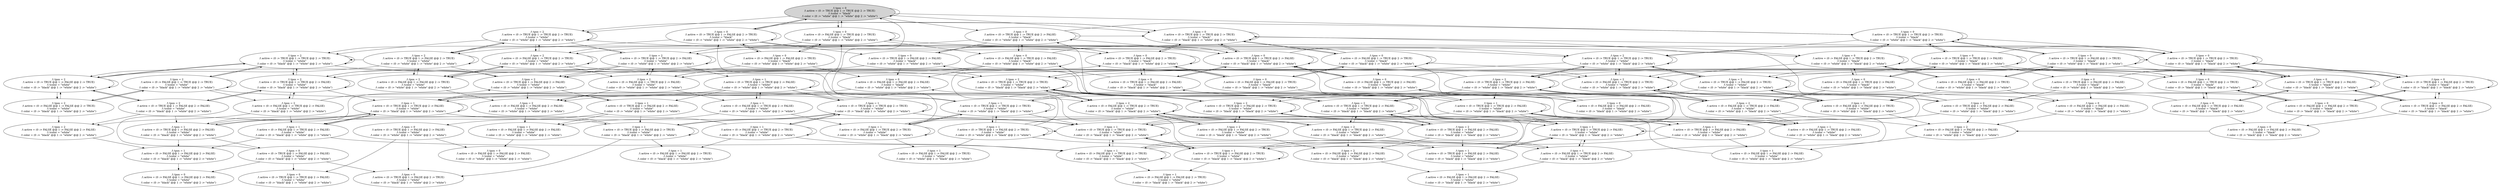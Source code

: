 strict digraph DiskGraph {
nodesep=0.35;
subgraph cluster_graph {
color="white";
2745891751794698945 [label="/\\ tpos = 0\n/\\ active = (0 :> TRUE @@ 1 :> TRUE @@ 2 :> TRUE)\n/\\ tcolor = \"black\"\n/\\ color = (0 :> \"white\" @@ 1 :> \"white\" @@ 2 :> \"white\")",style = filled]
2745891751794698945 -> -6063295342933161355 [label="",color="black",fontcolor="black"];
-6063295342933161355 [label="/\\ tpos = 2\n/\\ active = (0 :> TRUE @@ 1 :> TRUE @@ 2 :> TRUE)\n/\\ tcolor = \"white\"\n/\\ color = (0 :> \"white\" @@ 1 :> \"white\" @@ 2 :> \"white\")"];
2745891751794698945 -> 4048594984601858577 [label="",color="black",fontcolor="black"];
4048594984601858577 [label="/\\ tpos = 0\n/\\ active = (0 :> TRUE @@ 1 :> TRUE @@ 2 :> TRUE)\n/\\ tcolor = \"black\"\n/\\ color = (0 :> \"black\" @@ 1 :> \"white\" @@ 2 :> \"white\")"];
2745891751794698945 -> 4048594984601858577 [label="",color="black",fontcolor="black"];
2745891751794698945 -> 203773916662662527 [label="",color="black",fontcolor="black"];
203773916662662527 [label="/\\ tpos = 0\n/\\ active = (0 :> FALSE @@ 1 :> TRUE @@ 2 :> TRUE)\n/\\ tcolor = \"black\"\n/\\ color = (0 :> \"white\" @@ 1 :> \"white\" @@ 2 :> \"white\")"];
2745891751794698945 -> 2745891751794698945 [label="",color="black",fontcolor="black"];
2745891751794698945 -> 152930480641299001 [label="",color="black",fontcolor="black"];
152930480641299001 [label="/\\ tpos = 0\n/\\ active = (0 :> TRUE @@ 1 :> TRUE @@ 2 :> TRUE)\n/\\ tcolor = \"black\"\n/\\ color = (0 :> \"white\" @@ 1 :> \"black\" @@ 2 :> \"white\")"];
2745891751794698945 -> -8155130613641594966 [label="",color="black",fontcolor="black"];
-8155130613641594966 [label="/\\ tpos = 0\n/\\ active = (0 :> TRUE @@ 1 :> FALSE @@ 2 :> TRUE)\n/\\ tcolor = \"black\"\n/\\ color = (0 :> \"white\" @@ 1 :> \"white\" @@ 2 :> \"white\")"];
2745891751794698945 -> 2745891751794698945 [label="",color="black",fontcolor="black"];
2745891751794698945 -> 2745891751794698945 [label="",color="black",fontcolor="black"];
2745891751794698945 -> 1527351964715361364 [label="",color="black",fontcolor="black"];
1527351964715361364 [label="/\\ tpos = 0\n/\\ active = (0 :> TRUE @@ 1 :> TRUE @@ 2 :> FALSE)\n/\\ tcolor = \"black\"\n/\\ color = (0 :> \"white\" @@ 1 :> \"white\" @@ 2 :> \"white\")"];
-6063295342933161355 -> -5337052198280195419 [label="",color="black",fontcolor="black"];
-5337052198280195419 [label="/\\ tpos = 2\n/\\ active = (0 :> TRUE @@ 1 :> TRUE @@ 2 :> TRUE)\n/\\ tcolor = \"white\"\n/\\ color = (0 :> \"black\" @@ 1 :> \"white\" @@ 2 :> \"white\")"];
-6063295342933161355 -> -5337052198280195419 [label="",color="black",fontcolor="black"];
-6063295342933161355 -> -8137309972724800053 [label="",color="black",fontcolor="black"];
-8137309972724800053 [label="/\\ tpos = 2\n/\\ active = (0 :> FALSE @@ 1 :> TRUE @@ 2 :> TRUE)\n/\\ tcolor = \"white\"\n/\\ color = (0 :> \"white\" @@ 1 :> \"white\" @@ 2 :> \"white\")"];
-6063295342933161355 -> -6063295342933161355 [label="",color="black",fontcolor="black"];
-6063295342933161355 -> -8079785886857694579 [label="",color="black",fontcolor="black"];
-8079785886857694579 [label="/\\ tpos = 2\n/\\ active = (0 :> TRUE @@ 1 :> TRUE @@ 2 :> TRUE)\n/\\ tcolor = \"white\"\n/\\ color = (0 :> \"white\" @@ 1 :> \"black\" @@ 2 :> \"white\")"];
-6063295342933161355 -> 221418652915668766 [label="",color="black",fontcolor="black"];
221418652915668766 [label="/\\ tpos = 2\n/\\ active = (0 :> TRUE @@ 1 :> FALSE @@ 2 :> TRUE)\n/\\ tcolor = \"white\"\n/\\ color = (0 :> \"white\" @@ 1 :> \"white\" @@ 2 :> \"white\")"];
-6063295342933161355 -> -6063295342933161355 [label="",color="black",fontcolor="black"];
-6063295342933161355 -> -6063295342933161355 [label="",color="black",fontcolor="black"];
-6063295342933161355 -> -7425386334525651744 [label="",color="black",fontcolor="black"];
-7425386334525651744 [label="/\\ tpos = 2\n/\\ active = (0 :> TRUE @@ 1 :> TRUE @@ 2 :> FALSE)\n/\\ tcolor = \"white\"\n/\\ color = (0 :> \"white\" @@ 1 :> \"white\" @@ 2 :> \"white\")"];
4048594984601858577 -> -6063295342933161355 [label="",color="black",fontcolor="black"];
4048594984601858577 -> -6063295342933161355 [label="",color="black",fontcolor="black"];
4048594984601858577 -> 4048594984601858577 [label="",color="black",fontcolor="black"];
4048594984601858577 -> 4048594984601858577 [label="",color="black",fontcolor="black"];
4048594984601858577 -> 2082863167738863023 [label="",color="black",fontcolor="black"];
2082863167738863023 [label="/\\ tpos = 0\n/\\ active = (0 :> FALSE @@ 1 :> TRUE @@ 2 :> TRUE)\n/\\ tcolor = \"black\"\n/\\ color = (0 :> \"black\" @@ 1 :> \"white\" @@ 2 :> \"white\")"];
4048594984601858577 -> 4048594984601858577 [label="",color="black",fontcolor="black"];
4048594984601858577 -> 2029842749671246569 [label="",color="black",fontcolor="black"];
2029842749671246569 [label="/\\ tpos = 0\n/\\ active = (0 :> TRUE @@ 1 :> TRUE @@ 2 :> TRUE)\n/\\ tcolor = \"black\"\n/\\ color = (0 :> \"black\" @@ 1 :> \"black\" @@ 2 :> \"white\")"];
4048594984601858577 -> -8005423602289578118 [label="",color="black",fontcolor="black"];
-8005423602289578118 [label="/\\ tpos = 0\n/\\ active = (0 :> TRUE @@ 1 :> FALSE @@ 2 :> TRUE)\n/\\ tcolor = \"black\"\n/\\ color = (0 :> \"black\" @@ 1 :> \"white\" @@ 2 :> \"white\")"];
4048594984601858577 -> 4048594984601858577 [label="",color="black",fontcolor="black"];
4048594984601858577 -> 4048594984601858577 [label="",color="black",fontcolor="black"];
4048594984601858577 -> 794354041778896004 [label="",color="black",fontcolor="black"];
794354041778896004 [label="/\\ tpos = 0\n/\\ active = (0 :> TRUE @@ 1 :> TRUE @@ 2 :> FALSE)\n/\\ tcolor = \"black\"\n/\\ color = (0 :> \"black\" @@ 1 :> \"white\" @@ 2 :> \"white\")"];
203773916662662527 -> -8137309972724800053 [label="",color="black",fontcolor="black"];
203773916662662527 -> 2745891751794698945 [label="",color="black",fontcolor="black"];
203773916662662527 -> 2798986918929022343 [label="",color="black",fontcolor="black"];
2798986918929022343 [label="/\\ tpos = 0\n/\\ active = (0 :> FALSE @@ 1 :> TRUE @@ 2 :> TRUE)\n/\\ tcolor = \"black\"\n/\\ color = (0 :> \"white\" @@ 1 :> \"black\" @@ 2 :> \"white\")"];
203773916662662527 -> -6189202243507169260 [label="",color="black",fontcolor="black"];
-6189202243507169260 [label="/\\ tpos = 0\n/\\ active = (0 :> FALSE @@ 1 :> FALSE @@ 2 :> TRUE)\n/\\ tcolor = \"black\"\n/\\ color = (0 :> \"white\" @@ 1 :> \"white\" @@ 2 :> \"white\")"];
203773916662662527 -> 2745891751794698945 [label="",color="black",fontcolor="black"];
203773916662662527 -> 203773916662662527 [label="",color="black",fontcolor="black"];
203773916662662527 -> 3601349417188477930 [label="",color="black",fontcolor="black"];
3601349417188477930 [label="/\\ tpos = 0\n/\\ active = (0 :> FALSE @@ 1 :> TRUE @@ 2 :> FALSE)\n/\\ tcolor = \"black\"\n/\\ color = (0 :> \"white\" @@ 1 :> \"white\" @@ 2 :> \"white\")"];
152930480641299001 -> -8079785886857694579 [label="",color="black",fontcolor="black"];
152930480641299001 -> 2029842749671246569 [label="",color="black",fontcolor="black"];
152930480641299001 -> 2029842749671246569 [label="",color="black",fontcolor="black"];
152930480641299001 -> 2798986918929022343 [label="",color="black",fontcolor="black"];
152930480641299001 -> 152930480641299001 [label="",color="black",fontcolor="black"];
152930480641299001 -> 152930480641299001 [label="",color="black",fontcolor="black"];
152930480641299001 -> -6136388259302142126 [label="",color="black",fontcolor="black"];
-6136388259302142126 [label="/\\ tpos = 0\n/\\ active = (0 :> TRUE @@ 1 :> FALSE @@ 2 :> TRUE)\n/\\ tcolor = \"black\"\n/\\ color = (0 :> \"white\" @@ 1 :> \"black\" @@ 2 :> \"white\")"];
152930480641299001 -> 152930480641299001 [label="",color="black",fontcolor="black"];
152930480641299001 -> 152930480641299001 [label="",color="black",fontcolor="black"];
152930480641299001 -> 3546076786998320300 [label="",color="black",fontcolor="black"];
3546076786998320300 [label="/\\ tpos = 0\n/\\ active = (0 :> TRUE @@ 1 :> TRUE @@ 2 :> FALSE)\n/\\ tcolor = \"black\"\n/\\ color = (0 :> \"white\" @@ 1 :> \"black\" @@ 2 :> \"white\")"];
-8155130613641594966 -> 221418652915668766 [label="",color="black",fontcolor="black"];
-8155130613641594966 -> 4048594984601858577 [label="",color="black",fontcolor="black"];
-8155130613641594966 -> -8005423602289578118 [label="",color="black",fontcolor="black"];
-8155130613641594966 -> -6189202243507169260 [label="",color="black",fontcolor="black"];
-8155130613641594966 -> -8155130613641594966 [label="",color="black",fontcolor="black"];
-8155130613641594966 -> 2745891751794698945 [label="",color="black",fontcolor="black"];
-8155130613641594966 -> -4757414667435509441 [label="",color="black",fontcolor="black"];
-4757414667435509441 [label="/\\ tpos = 0\n/\\ active = (0 :> TRUE @@ 1 :> FALSE @@ 2 :> FALSE)\n/\\ tcolor = \"black\"\n/\\ color = (0 :> \"white\" @@ 1 :> \"white\" @@ 2 :> \"white\")"];
1527351964715361364 -> -7425386334525651744 [label="",color="black",fontcolor="black"];
1527351964715361364 -> 794354041778896004 [label="",color="black",fontcolor="black"];
1527351964715361364 -> 4048594984601858577 [label="",color="black",fontcolor="black"];
1527351964715361364 -> 3601349417188477930 [label="",color="black",fontcolor="black"];
1527351964715361364 -> 1527351964715361364 [label="",color="black",fontcolor="black"];
1527351964715361364 -> 152930480641299001 [label="",color="black",fontcolor="black"];
1527351964715361364 -> -4757414667435509441 [label="",color="black",fontcolor="black"];
-5337052198280195419 -> -5337052198280195419 [label="",color="black",fontcolor="black"];
-5337052198280195419 -> -5337052198280195419 [label="",color="black",fontcolor="black"];
-5337052198280195419 -> -7987602336975127269 [label="",color="black",fontcolor="black"];
-7987602336975127269 [label="/\\ tpos = 2\n/\\ active = (0 :> FALSE @@ 1 :> TRUE @@ 2 :> TRUE)\n/\\ tcolor = \"white\"\n/\\ color = (0 :> \"black\" @@ 1 :> \"white\" @@ 2 :> \"white\")"];
-5337052198280195419 -> -5337052198280195419 [label="",color="black",fontcolor="black"];
-5337052198280195419 -> -7932255369498514851 [label="",color="black",fontcolor="black"];
-7932255369498514851 [label="/\\ tpos = 2\n/\\ active = (0 :> TRUE @@ 1 :> TRUE @@ 2 :> TRUE)\n/\\ tcolor = \"white\"\n/\\ color = (0 :> \"black\" @@ 1 :> \"black\" @@ 2 :> \"white\")"];
-5337052198280195419 -> 2100508493996216270 [label="",color="black",fontcolor="black"];
2100508493996216270 [label="/\\ tpos = 2\n/\\ active = (0 :> TRUE @@ 1 :> FALSE @@ 2 :> TRUE)\n/\\ tcolor = \"white\"\n/\\ color = (0 :> \"black\" @@ 1 :> \"white\" @@ 2 :> \"white\")"];
-5337052198280195419 -> -5337052198280195419 [label="",color="black",fontcolor="black"];
-5337052198280195419 -> -5337052198280195419 [label="",color="black",fontcolor="black"];
-5337052198280195419 -> -8734845587931407312 [label="",color="black",fontcolor="black"];
-8734845587931407312 [label="/\\ tpos = 2\n/\\ active = (0 :> TRUE @@ 1 :> TRUE @@ 2 :> FALSE)\n/\\ tcolor = \"white\"\n/\\ color = (0 :> \"black\" @@ 1 :> \"white\" @@ 2 :> \"white\")"];
-8137309972724800053 -> -6063295342933161355 [label="",color="black",fontcolor="black"];
-8137309972724800053 -> -6118567560252285645 [label="",color="black",fontcolor="black"];
-6118567560252285645 [label="/\\ tpos = 2\n/\\ active = (0 :> FALSE @@ 1 :> TRUE @@ 2 :> TRUE)\n/\\ tcolor = \"white\"\n/\\ color = (0 :> \"white\" @@ 1 :> \"black\" @@ 2 :> \"white\")"];
-8137309972724800053 -> 2871622713345177760 [label="",color="black",fontcolor="black"];
2871622713345177760 [label="/\\ tpos = 2\n/\\ active = (0 :> FALSE @@ 1 :> FALSE @@ 2 :> TRUE)\n/\\ tcolor = \"white\"\n/\\ color = (0 :> \"white\" @@ 1 :> \"white\" @@ 2 :> \"white\")"];
-8137309972724800053 -> -6063295342933161355 [label="",color="black",fontcolor="black"];
-8137309972724800053 -> -8137309972724800053 [label="",color="black",fontcolor="black"];
-8137309972724800053 -> -4883286506447180962 [label="",color="black",fontcolor="black"];
-4883286506447180962 [label="/\\ tpos = 2\n/\\ active = (0 :> FALSE @@ 1 :> TRUE @@ 2 :> FALSE)\n/\\ tcolor = \"white\"\n/\\ color = (0 :> \"white\" @@ 1 :> \"white\" @@ 2 :> \"white\")"];
-8079785886857694579 -> -7932255369498514851 [label="",color="black",fontcolor="black"];
-8079785886857694579 -> -7932255369498514851 [label="",color="black",fontcolor="black"];
-8079785886857694579 -> -6118567560252285645 [label="",color="black",fontcolor="black"];
-8079785886857694579 -> -8079785886857694579 [label="",color="black",fontcolor="black"];
-8079785886857694579 -> -8079785886857694579 [label="",color="black",fontcolor="black"];
-8079785886857694579 -> 2816631713281519590 [label="",color="black",fontcolor="black"];
2816631713281519590 [label="/\\ tpos = 2\n/\\ active = (0 :> TRUE @@ 1 :> FALSE @@ 2 :> TRUE)\n/\\ tcolor = \"white\"\n/\\ color = (0 :> \"white\" @@ 1 :> \"black\" @@ 2 :> \"white\")"];
-8079785886857694579 -> -8079785886857694579 [label="",color="black",fontcolor="black"];
-8079785886857694579 -> -8079785886857694579 [label="",color="black",fontcolor="black"];
-8079785886857694579 -> -4830190926475379688 [label="",color="black",fontcolor="black"];
-4830190926475379688 [label="/\\ tpos = 2\n/\\ active = (0 :> TRUE @@ 1 :> TRUE @@ 2 :> FALSE)\n/\\ tcolor = \"white\"\n/\\ color = (0 :> \"white\" @@ 1 :> \"black\" @@ 2 :> \"white\")"];
221418652915668766 -> -5337052198280195419 [label="",color="black",fontcolor="black"];
221418652915668766 -> 2100508493996216270 [label="",color="black",fontcolor="black"];
221418652915668766 -> 2871622713345177760 [label="",color="black",fontcolor="black"];
221418652915668766 -> 221418652915668766 [label="",color="black",fontcolor="black"];
221418652915668766 -> -6063295342933161355 [label="",color="black",fontcolor="black"];
221418652915668766 -> 3475583114096433547 [label="",color="black",fontcolor="black"];
3475583114096433547 [label="/\\ tpos = 2\n/\\ active = (0 :> TRUE @@ 1 :> FALSE @@ 2 :> FALSE)\n/\\ tcolor = \"white\"\n/\\ color = (0 :> \"white\" @@ 1 :> \"white\" @@ 2 :> \"white\")"];
-7425386334525651744 -> -7064014065348221200 [label="",color="black",fontcolor="black"];
-7064014065348221200 [label="/\\ tpos = 1\n/\\ active = (0 :> TRUE @@ 1 :> TRUE @@ 2 :> FALSE)\n/\\ tcolor = \"white\"\n/\\ color = (0 :> \"white\" @@ 1 :> \"white\" @@ 2 :> \"white\")"];
-7425386334525651744 -> -8734845587931407312 [label="",color="black",fontcolor="black"];
-7425386334525651744 -> -5337052198280195419 [label="",color="black",fontcolor="black"];
-7425386334525651744 -> -4883286506447180962 [label="",color="black",fontcolor="black"];
-7425386334525651744 -> -7425386334525651744 [label="",color="black",fontcolor="black"];
-7425386334525651744 -> -8079785886857694579 [label="",color="black",fontcolor="black"];
-7425386334525651744 -> 3475583114096433547 [label="",color="black",fontcolor="black"];
2082863167738863023 -> -8137309972724800053 [label="",color="black",fontcolor="black"];
2082863167738863023 -> -8137309972724800053 [label="",color="black",fontcolor="black"];
2082863167738863023 -> 4048594984601858577 [label="",color="black",fontcolor="black"];
2082863167738863023 -> 4099363671556253015 [label="",color="black",fontcolor="black"];
4099363671556253015 [label="/\\ tpos = 0\n/\\ active = (0 :> FALSE @@ 1 :> TRUE @@ 2 :> TRUE)\n/\\ tcolor = \"black\"\n/\\ color = (0 :> \"black\" @@ 1 :> \"black\" @@ 2 :> \"white\")"];
2082863167738863023 -> -5462959711440699196 [label="",color="black",fontcolor="black"];
-5462959711440699196 [label="/\\ tpos = 0\n/\\ active = (0 :> FALSE @@ 1 :> FALSE @@ 2 :> TRUE)\n/\\ tcolor = \"black\"\n/\\ color = (0 :> \"black\" @@ 1 :> \"white\" @@ 2 :> \"white\")"];
2082863167738863023 -> 4048594984601858577 [label="",color="black",fontcolor="black"];
2082863167738863023 -> 2082863167738863023 [label="",color="black",fontcolor="black"];
2082863167738863023 -> 3444886997786596154 [label="",color="black",fontcolor="black"];
3444886997786596154 [label="/\\ tpos = 0\n/\\ active = (0 :> FALSE @@ 1 :> TRUE @@ 2 :> FALSE)\n/\\ tcolor = \"black\"\n/\\ color = (0 :> \"black\" @@ 1 :> \"white\" @@ 2 :> \"white\")"];
2029842749671246569 -> -8079785886857694579 [label="",color="black",fontcolor="black"];
2029842749671246569 -> -8079785886857694579 [label="",color="black",fontcolor="black"];
2029842749671246569 -> 2029842749671246569 [label="",color="black",fontcolor="black"];
2029842749671246569 -> 2029842749671246569 [label="",color="black",fontcolor="black"];
2029842749671246569 -> 4099363671556253015 [label="",color="black",fontcolor="black"];
2029842749671246569 -> 2029842749671246569 [label="",color="black",fontcolor="black"];
2029842749671246569 -> 2029842749671246569 [label="",color="black",fontcolor="black"];
2029842749671246569 -> -5412472241754351742 [label="",color="black",fontcolor="black"];
-5412472241754351742 [label="/\\ tpos = 0\n/\\ active = (0 :> TRUE @@ 1 :> FALSE @@ 2 :> TRUE)\n/\\ tcolor = \"black\"\n/\\ color = (0 :> \"black\" @@ 1 :> \"black\" @@ 2 :> \"white\")"];
2029842749671246569 -> 2029842749671246569 [label="",color="black",fontcolor="black"];
2029842749671246569 -> 2029842749671246569 [label="",color="black",fontcolor="black"];
2029842749671246569 -> 3387287749998527612 [label="",color="black",fontcolor="black"];
3387287749998527612 [label="/\\ tpos = 0\n/\\ active = (0 :> TRUE @@ 1 :> TRUE @@ 2 :> FALSE)\n/\\ tcolor = \"black\"\n/\\ color = (0 :> \"black\" @@ 1 :> \"black\" @@ 2 :> \"white\")"];
-8005423602289578118 -> 221418652915668766 [label="",color="black",fontcolor="black"];
-8005423602289578118 -> 221418652915668766 [label="",color="black",fontcolor="black"];
-8005423602289578118 -> 4048594984601858577 [label="",color="black",fontcolor="black"];
-8005423602289578118 -> -8005423602289578118 [label="",color="black",fontcolor="black"];
-8005423602289578118 -> -5462959711440699196 [label="",color="black",fontcolor="black"];
-8005423602289578118 -> -8005423602289578118 [label="",color="black",fontcolor="black"];
-8005423602289578118 -> 4048594984601858577 [label="",color="black",fontcolor="black"];
-8005423602289578118 -> -6643259292164087313 [label="",color="black",fontcolor="black"];
-6643259292164087313 [label="/\\ tpos = 0\n/\\ active = (0 :> TRUE @@ 1 :> FALSE @@ 2 :> FALSE)\n/\\ tcolor = \"black\"\n/\\ color = (0 :> \"black\" @@ 1 :> \"white\" @@ 2 :> \"white\")"];
794354041778896004 -> -7425386334525651744 [label="",color="black",fontcolor="black"];
794354041778896004 -> -7425386334525651744 [label="",color="black",fontcolor="black"];
794354041778896004 -> 794354041778896004 [label="",color="black",fontcolor="black"];
794354041778896004 -> 4048594984601858577 [label="",color="black",fontcolor="black"];
794354041778896004 -> 3444886997786596154 [label="",color="black",fontcolor="black"];
794354041778896004 -> 794354041778896004 [label="",color="black",fontcolor="black"];
794354041778896004 -> 2029842749671246569 [label="",color="black",fontcolor="black"];
794354041778896004 -> -6643259292164087313 [label="",color="black",fontcolor="black"];
2798986918929022343 -> -6118567560252285645 [label="",color="black",fontcolor="black"];
2798986918929022343 -> 152930480641299001 [label="",color="black",fontcolor="black"];
2798986918929022343 -> 2798986918929022343 [label="",color="black",fontcolor="black"];
2798986918929022343 -> -8205692866771164948 [label="",color="black",fontcolor="black"];
-8205692866771164948 [label="/\\ tpos = 0\n/\\ active = (0 :> FALSE @@ 1 :> FALSE @@ 2 :> TRUE)\n/\\ tcolor = \"black\"\n/\\ color = (0 :> \"white\" @@ 1 :> \"black\" @@ 2 :> \"white\")"];
2798986918929022343 -> 152930480641299001 [label="",color="black",fontcolor="black"];
2798986918929022343 -> 2798986918929022343 [label="",color="black",fontcolor="black"];
2798986918929022343 -> 1584876463419945746 [label="",color="black",fontcolor="black"];
1584876463419945746 [label="/\\ tpos = 0\n/\\ active = (0 :> FALSE @@ 1 :> TRUE @@ 2 :> FALSE)\n/\\ tcolor = \"black\"\n/\\ color = (0 :> \"white\" @@ 1 :> \"black\" @@ 2 :> \"white\")"];
-6189202243507169260 -> 2871622713345177760 [label="",color="black",fontcolor="black"];
-6189202243507169260 -> -8155130613641594966 [label="",color="black",fontcolor="black"];
-6189202243507169260 -> 203773916662662527 [label="",color="black",fontcolor="black"];
-6189202243507169260 -> -7407601000790681983 [label="",color="black",fontcolor="black"];
-7407601000790681983 [label="/\\ tpos = 0\n/\\ active = (0 :> FALSE @@ 1 :> FALSE @@ 2 :> FALSE)\n/\\ tcolor = \"black\"\n/\\ color = (0 :> \"white\" @@ 1 :> \"white\" @@ 2 :> \"white\")"];
3601349417188477930 -> -4883286506447180962 [label="",color="black",fontcolor="black"];
3601349417188477930 -> 1527351964715361364 [label="",color="black",fontcolor="black"];
3601349417188477930 -> 2798986918929022343 [label="",color="black",fontcolor="black"];
3601349417188477930 -> -7407601000790681983 [label="",color="black",fontcolor="black"];
-6136388259302142126 -> 2816631713281519590 [label="",color="black",fontcolor="black"];
-6136388259302142126 -> 2029842749671246569 [label="",color="black",fontcolor="black"];
-6136388259302142126 -> -5412472241754351742 [label="",color="black",fontcolor="black"];
-6136388259302142126 -> -8205692866771164948 [label="",color="black",fontcolor="black"];
-6136388259302142126 -> -6136388259302142126 [label="",color="black",fontcolor="black"];
-6136388259302142126 -> 152930480641299001 [label="",color="black",fontcolor="black"];
-6136388259302142126 -> -7350358269093461561 [label="",color="black",fontcolor="black"];
-7350358269093461561 [label="/\\ tpos = 0\n/\\ active = (0 :> TRUE @@ 1 :> FALSE @@ 2 :> FALSE)\n/\\ tcolor = \"black\"\n/\\ color = (0 :> \"white\" @@ 1 :> \"black\" @@ 2 :> \"white\")"];
3546076786998320300 -> -4830190926475379688 [label="",color="black",fontcolor="black"];
3546076786998320300 -> 3387287749998527612 [label="",color="black",fontcolor="black"];
3546076786998320300 -> 2029842749671246569 [label="",color="black",fontcolor="black"];
3546076786998320300 -> 1584876463419945746 [label="",color="black",fontcolor="black"];
3546076786998320300 -> 3546076786998320300 [label="",color="black",fontcolor="black"];
3546076786998320300 -> 152930480641299001 [label="",color="black",fontcolor="black"];
3546076786998320300 -> -7350358269093461561 [label="",color="black",fontcolor="black"];
-4757414667435509441 -> 3475583114096433547 [label="",color="black",fontcolor="black"];
-4757414667435509441 -> 794354041778896004 [label="",color="black",fontcolor="black"];
-4757414667435509441 -> -8005423602289578118 [label="",color="black",fontcolor="black"];
-4757414667435509441 -> -7407601000790681983 [label="",color="black",fontcolor="black"];
-7987602336975127269 -> -5337052198280195419 [label="",color="black",fontcolor="black"];
-7987602336975127269 -> -5394651034304526877 [label="",color="black",fontcolor="black"];
-5394651034304526877 [label="/\\ tpos = 2\n/\\ active = (0 :> FALSE @@ 1 :> TRUE @@ 2 :> TRUE)\n/\\ tcolor = \"white\"\n/\\ color = (0 :> \"black\" @@ 1 :> \"black\" @@ 2 :> \"white\")"];
-7987602336975127269 -> 4174326593065001072 [label="",color="black",fontcolor="black"];
4174326593065001072 [label="/\\ tpos = 2\n/\\ active = (0 :> FALSE @@ 1 :> FALSE @@ 2 :> TRUE)\n/\\ tcolor = \"white\"\n/\\ color = (0 :> \"black\" @@ 1 :> \"white\" @@ 2 :> \"white\")"];
-7987602336975127269 -> -5337052198280195419 [label="",color="black",fontcolor="black"];
-7987602336975127269 -> -7987602336975127269 [label="",color="black",fontcolor="black"];
-7987602336975127269 -> -6769131772753267826 [label="",color="black",fontcolor="black"];
-6769131772753267826 [label="/\\ tpos = 2\n/\\ active = (0 :> FALSE @@ 1 :> TRUE @@ 2 :> FALSE)\n/\\ tcolor = \"white\"\n/\\ color = (0 :> \"black\" @@ 1 :> \"white\" @@ 2 :> \"white\")"];
-7932255369498514851 -> -7932255369498514851 [label="",color="black",fontcolor="black"];
-7932255369498514851 -> -7932255369498514851 [label="",color="black",fontcolor="black"];
-7932255369498514851 -> -5394651034304526877 [label="",color="black",fontcolor="black"];
-7932255369498514851 -> -7932255369498514851 [label="",color="black",fontcolor="black"];
-7932255369498514851 -> -7932255369498514851 [label="",color="black",fontcolor="black"];
-7932255369498514851 -> 4117008939982550838 [label="",color="black",fontcolor="black"];
4117008939982550838 [label="/\\ tpos = 2\n/\\ active = (0 :> TRUE @@ 1 :> FALSE @@ 2 :> TRUE)\n/\\ tcolor = \"white\"\n/\\ color = (0 :> \"black\" @@ 1 :> \"black\" @@ 2 :> \"white\")"];
-7932255369498514851 -> -7932255369498514851 [label="",color="black",fontcolor="black"];
-7932255369498514851 -> -7932255369498514851 [label="",color="black",fontcolor="black"];
-7932255369498514851 -> -6718362674001582904 [label="",color="black",fontcolor="black"];
-6718362674001582904 [label="/\\ tpos = 2\n/\\ active = (0 :> TRUE @@ 1 :> TRUE @@ 2 :> FALSE)\n/\\ tcolor = \"white\"\n/\\ color = (0 :> \"black\" @@ 1 :> \"black\" @@ 2 :> \"white\")"];
2100508493996216270 -> -5337052198280195419 [label="",color="black",fontcolor="black"];
2100508493996216270 -> 2100508493996216270 [label="",color="black",fontcolor="black"];
2100508493996216270 -> 4174326593065001072 [label="",color="black",fontcolor="black"];
2100508493996216270 -> 2100508493996216270 [label="",color="black",fontcolor="black"];
2100508493996216270 -> -5337052198280195419 [label="",color="black",fontcolor="black"];
2100508493996216270 -> 3319120087510319451 [label="",color="black",fontcolor="black"];
3319120087510319451 [label="/\\ tpos = 2\n/\\ active = (0 :> TRUE @@ 1 :> FALSE @@ 2 :> FALSE)\n/\\ tcolor = \"white\"\n/\\ color = (0 :> \"black\" @@ 1 :> \"white\" @@ 2 :> \"white\")"];
-8734845587931407312 -> -8952110502248137184 [label="",color="black",fontcolor="black"];
-8952110502248137184 [label="/\\ tpos = 1\n/\\ active = (0 :> TRUE @@ 1 :> TRUE @@ 2 :> FALSE)\n/\\ tcolor = \"white\"\n/\\ color = (0 :> \"black\" @@ 1 :> \"white\" @@ 2 :> \"white\")"];
-8734845587931407312 -> -8734845587931407312 [label="",color="black",fontcolor="black"];
-8734845587931407312 -> -5337052198280195419 [label="",color="black",fontcolor="black"];
-8734845587931407312 -> -6769131772753267826 [label="",color="black",fontcolor="black"];
-8734845587931407312 -> -8734845587931407312 [label="",color="black",fontcolor="black"];
-8734845587931407312 -> -7932255369498514851 [label="",color="black",fontcolor="black"];
-8734845587931407312 -> 3319120087510319451 [label="",color="black",fontcolor="black"];
-6118567560252285645 -> -8079785886857694579 [label="",color="black",fontcolor="black"];
-6118567560252285645 -> -6118567560252285645 [label="",color="black",fontcolor="black"];
-6118567560252285645 -> 278661521497669720 [label="",color="black",fontcolor="black"];
278661521497669720 [label="/\\ tpos = 2\n/\\ active = (0 :> FALSE @@ 1 :> FALSE @@ 2 :> TRUE)\n/\\ tcolor = \"white\"\n/\\ color = (0 :> \"white\" @@ 1 :> \"black\" @@ 2 :> \"white\")"];
-6118567560252285645 -> -8079785886857694579 [label="",color="black",fontcolor="black"];
-6118567560252285645 -> -6118567560252285645 [label="",color="black",fontcolor="black"];
-6118567560252285645 -> -7476230183418047578 [label="",color="black",fontcolor="black"];
-7476230183418047578 [label="/\\ tpos = 2\n/\\ active = (0 :> FALSE @@ 1 :> TRUE @@ 2 :> FALSE)\n/\\ tcolor = \"white\"\n/\\ color = (0 :> \"white\" @@ 1 :> \"black\" @@ 2 :> \"white\")"];
2871622713345177760 -> 221418652915668766 [label="",color="black",fontcolor="black"];
2871622713345177760 -> -8137309972724800053 [label="",color="black",fontcolor="black"];
2871622713345177760 -> 1509672201259759157 [label="",color="black",fontcolor="black"];
1509672201259759157 [label="/\\ tpos = 2\n/\\ active = (0 :> FALSE @@ 1 :> FALSE @@ 2 :> FALSE)\n/\\ tcolor = \"white\"\n/\\ color = (0 :> \"white\" @@ 1 :> \"white\" @@ 2 :> \"white\")"];
-4883286506447180962 -> -5098292405405185714 [label="",color="black",fontcolor="black"];
-5098292405405185714 [label="/\\ tpos = 1\n/\\ active = (0 :> FALSE @@ 1 :> TRUE @@ 2 :> FALSE)\n/\\ tcolor = \"white\"\n/\\ color = (0 :> \"white\" @@ 1 :> \"white\" @@ 2 :> \"white\")"];
-4883286506447180962 -> -7425386334525651744 [label="",color="black",fontcolor="black"];
-4883286506447180962 -> -6118567560252285645 [label="",color="black",fontcolor="black"];
-4883286506447180962 -> 1509672201259759157 [label="",color="black",fontcolor="black"];
2816631713281519590 -> -7932255369498514851 [label="",color="black",fontcolor="black"];
2816631713281519590 -> 4117008939982550838 [label="",color="black",fontcolor="black"];
2816631713281519590 -> 278661521497669720 [label="",color="black",fontcolor="black"];
2816631713281519590 -> 2816631713281519590 [label="",color="black",fontcolor="black"];
2816631713281519590 -> -8079785886857694579 [label="",color="black",fontcolor="black"];
2816631713281519590 -> 1459110085048525171 [label="",color="black",fontcolor="black"];
1459110085048525171 [label="/\\ tpos = 2\n/\\ active = (0 :> TRUE @@ 1 :> FALSE @@ 2 :> FALSE)\n/\\ tcolor = \"white\"\n/\\ color = (0 :> \"white\" @@ 1 :> \"black\" @@ 2 :> \"white\")"];
-4830190926475379688 -> -5047523444114072056 [label="",color="black",fontcolor="black"];
-5047523444114072056 [label="/\\ tpos = 1\n/\\ active = (0 :> TRUE @@ 1 :> TRUE @@ 2 :> FALSE)\n/\\ tcolor = \"white\"\n/\\ color = (0 :> \"white\" @@ 1 :> \"black\" @@ 2 :> \"white\")"];
-4830190926475379688 -> -6718362674001582904 [label="",color="black",fontcolor="black"];
-4830190926475379688 -> -7932255369498514851 [label="",color="black",fontcolor="black"];
-4830190926475379688 -> -7476230183418047578 [label="",color="black",fontcolor="black"];
-4830190926475379688 -> -4830190926475379688 [label="",color="black",fontcolor="black"];
-4830190926475379688 -> -8079785886857694579 [label="",color="black",fontcolor="black"];
-4830190926475379688 -> 1459110085048525171 [label="",color="black",fontcolor="black"];
3475583114096433547 -> 3837047880494955419 [label="",color="black",fontcolor="black"];
3837047880494955419 [label="/\\ tpos = 1\n/\\ active = (0 :> TRUE @@ 1 :> FALSE @@ 2 :> FALSE)\n/\\ tcolor = \"white\"\n/\\ color = (0 :> \"white\" @@ 1 :> \"white\" @@ 2 :> \"white\")"];
3475583114096433547 -> -8734845587931407312 [label="",color="black",fontcolor="black"];
3475583114096433547 -> 2100508493996216270 [label="",color="black",fontcolor="black"];
3475583114096433547 -> 1509672201259759157 [label="",color="black",fontcolor="black"];
-7064014065348221200 -> -8952110502248137184 [label="",color="black",fontcolor="black"];
-7064014065348221200 -> -5698507532661952331 [label="",color="black",fontcolor="black"];
-5698507532661952331 [label="/\\ tpos = 1\n/\\ active = (0 :> TRUE @@ 1 :> TRUE @@ 2 :> TRUE)\n/\\ tcolor = \"white\"\n/\\ color = (0 :> \"black\" @@ 1 :> \"white\" @@ 2 :> \"white\")"];
-7064014065348221200 -> -5098292405405185714 [label="",color="black",fontcolor="black"];
-7064014065348221200 -> -7064014065348221200 [label="",color="black",fontcolor="black"];
-7064014065348221200 -> -8441158224754732899 [label="",color="black",fontcolor="black"];
-8441158224754732899 [label="/\\ tpos = 1\n/\\ active = (0 :> TRUE @@ 1 :> TRUE @@ 2 :> TRUE)\n/\\ tcolor = \"white\"\n/\\ color = (0 :> \"white\" @@ 1 :> \"black\" @@ 2 :> \"white\")"];
-7064014065348221200 -> 3837047880494955419 [label="",color="black",fontcolor="black"];
4099363671556253015 -> -6118567560252285645 [label="",color="black",fontcolor="black"];
4099363671556253015 -> -6118567560252285645 [label="",color="black",fontcolor="black"];
4099363671556253015 -> 2029842749671246569 [label="",color="black",fontcolor="black"];
4099363671556253015 -> 4099363671556253015 [label="",color="black",fontcolor="black"];
4099363671556253015 -> -8058162803051120580 [label="",color="black",fontcolor="black"];
-8058162803051120580 [label="/\\ tpos = 0\n/\\ active = (0 :> FALSE @@ 1 :> FALSE @@ 2 :> TRUE)\n/\\ tcolor = \"black\"\n/\\ color = (0 :> \"black\" @@ 1 :> \"black\" @@ 2 :> \"white\")"];
4099363671556253015 -> 2029842749671246569 [label="",color="black",fontcolor="black"];
4099363671556253015 -> 4099363671556253015 [label="",color="black",fontcolor="black"];
4099363671556253015 -> 849701421052799938 [label="",color="black",fontcolor="black"];
849701421052799938 [label="/\\ tpos = 0\n/\\ active = (0 :> FALSE @@ 1 :> TRUE @@ 2 :> FALSE)\n/\\ tcolor = \"black\"\n/\\ color = (0 :> \"black\" @@ 1 :> \"black\" @@ 2 :> \"white\")"];
-5462959711440699196 -> 2871622713345177760 [label="",color="black",fontcolor="black"];
-5462959711440699196 -> 2871622713345177760 [label="",color="black",fontcolor="black"];
-5462959711440699196 -> -8005423602289578118 [label="",color="black",fontcolor="black"];
-5462959711440699196 -> 2082863167738863023 [label="",color="black",fontcolor="black"];
-5462959711440699196 -> -8717059658789826991 [label="",color="black",fontcolor="black"];
-8717059658789826991 [label="/\\ tpos = 0\n/\\ active = (0 :> FALSE @@ 1 :> FALSE @@ 2 :> FALSE)\n/\\ tcolor = \"black\"\n/\\ color = (0 :> \"black\" @@ 1 :> \"white\" @@ 2 :> \"white\")"];
3444886997786596154 -> -4883286506447180962 [label="",color="black",fontcolor="black"];
3444886997786596154 -> -4883286506447180962 [label="",color="black",fontcolor="black"];
3444886997786596154 -> 794354041778896004 [label="",color="black",fontcolor="black"];
3444886997786596154 -> 4099363671556253015 [label="",color="black",fontcolor="black"];
3444886997786596154 -> -8717059658789826991 [label="",color="black",fontcolor="black"];
-5412472241754351742 -> 2816631713281519590 [label="",color="black",fontcolor="black"];
-5412472241754351742 -> 2816631713281519590 [label="",color="black",fontcolor="black"];
-5412472241754351742 -> 2029842749671246569 [label="",color="black",fontcolor="black"];
-5412472241754351742 -> -5412472241754351742 [label="",color="black",fontcolor="black"];
-5412472241754351742 -> -8058162803051120580 [label="",color="black",fontcolor="black"];
-5412472241754351742 -> -5412472241754351742 [label="",color="black",fontcolor="black"];
-5412472241754351742 -> 2029842749671246569 [label="",color="black",fontcolor="black"];
-5412472241754351742 -> -8661994012218058473 [label="",color="black",fontcolor="black"];
-8661994012218058473 [label="/\\ tpos = 0\n/\\ active = (0 :> TRUE @@ 1 :> FALSE @@ 2 :> FALSE)\n/\\ tcolor = \"black\"\n/\\ color = (0 :> \"black\" @@ 1 :> \"black\" @@ 2 :> \"white\")"];
3387287749998527612 -> -4830190926475379688 [label="",color="black",fontcolor="black"];
3387287749998527612 -> -4830190926475379688 [label="",color="black",fontcolor="black"];
3387287749998527612 -> 3387287749998527612 [label="",color="black",fontcolor="black"];
3387287749998527612 -> 2029842749671246569 [label="",color="black",fontcolor="black"];
3387287749998527612 -> 849701421052799938 [label="",color="black",fontcolor="black"];
3387287749998527612 -> 3387287749998527612 [label="",color="black",fontcolor="black"];
3387287749998527612 -> 2029842749671246569 [label="",color="black",fontcolor="black"];
3387287749998527612 -> -8661994012218058473 [label="",color="black",fontcolor="black"];
-6643259292164087313 -> 3475583114096433547 [label="",color="black",fontcolor="black"];
-6643259292164087313 -> 3475583114096433547 [label="",color="black",fontcolor="black"];
-6643259292164087313 -> 794354041778896004 [label="",color="black",fontcolor="black"];
-6643259292164087313 -> -8005423602289578118 [label="",color="black",fontcolor="black"];
-6643259292164087313 -> -8717059658789826991 [label="",color="black",fontcolor="black"];
-8205692866771164948 -> 278661521497669720 [label="",color="black",fontcolor="black"];
-8205692866771164948 -> -6136388259302142126 [label="",color="black",fontcolor="black"];
-8205692866771164948 -> 2798986918929022343 [label="",color="black",fontcolor="black"];
-8205692866771164948 -> -4812405530580832647 [label="",color="black",fontcolor="black"];
-4812405530580832647 [label="/\\ tpos = 0\n/\\ active = (0 :> FALSE @@ 1 :> FALSE @@ 2 :> FALSE)\n/\\ tcolor = \"black\"\n/\\ color = (0 :> \"white\" @@ 1 :> \"black\" @@ 2 :> \"white\")"];
1584876463419945746 -> -7476230183418047578 [label="",color="black",fontcolor="black"];
1584876463419945746 -> 3546076786998320300 [label="",color="black",fontcolor="black"];
1584876463419945746 -> 2798986918929022343 [label="",color="black",fontcolor="black"];
1584876463419945746 -> -4812405530580832647 [label="",color="black",fontcolor="black"];
-7407601000790681983 -> 1509672201259759157 [label="",color="black",fontcolor="black"];
-7350358269093461561 -> 1459110085048525171 [label="",color="black",fontcolor="black"];
-7350358269093461561 -> 3387287749998527612 [label="",color="black",fontcolor="black"];
-7350358269093461561 -> -5412472241754351742 [label="",color="black",fontcolor="black"];
-7350358269093461561 -> -4812405530580832647 [label="",color="black",fontcolor="black"];
-5394651034304526877 -> -7932255369498514851 [label="",color="black",fontcolor="black"];
-5394651034304526877 -> -5394651034304526877 [label="",color="black",fontcolor="black"];
-5394651034304526877 -> 2155574278560061576 [label="",color="black",fontcolor="black"];
2155574278560061576 [label="/\\ tpos = 2\n/\\ active = (0 :> FALSE @@ 1 :> FALSE @@ 2 :> TRUE)\n/\\ tcolor = \"white\"\n/\\ color = (0 :> \"black\" @@ 1 :> \"black\" @@ 2 :> \"white\")"];
-5394651034304526877 -> -7932255369498514851 [label="",color="black",fontcolor="black"];
-5394651034304526877 -> -5394651034304526877 [label="",color="black",fontcolor="black"];
-5394651034304526877 -> -8787866417762759818 [label="",color="black",fontcolor="black"];
-8787866417762759818 [label="/\\ tpos = 2\n/\\ active = (0 :> FALSE @@ 1 :> TRUE @@ 2 :> FALSE)\n/\\ tcolor = \"white\"\n/\\ color = (0 :> \"black\" @@ 1 :> \"black\" @@ 2 :> \"white\")"];
4174326593065001072 -> 2100508493996216270 [label="",color="black",fontcolor="black"];
4174326593065001072 -> -7987602336975127269 [label="",color="black",fontcolor="black"];
4174326593065001072 -> 776673648590483173 [label="",color="black",fontcolor="black"];
776673648590483173 [label="/\\ tpos = 2\n/\\ active = (0 :> FALSE @@ 1 :> FALSE @@ 2 :> FALSE)\n/\\ tcolor = \"white\"\n/\\ color = (0 :> \"black\" @@ 1 :> \"white\" @@ 2 :> \"white\")"];
-6769131772753267826 -> -6410002850893901410 [label="",color="black",fontcolor="black"];
-6410002850893901410 [label="/\\ tpos = 1\n/\\ active = (0 :> FALSE @@ 1 :> TRUE @@ 2 :> FALSE)\n/\\ tcolor = \"white\"\n/\\ color = (0 :> \"black\" @@ 1 :> \"white\" @@ 2 :> \"white\")"];
-6769131772753267826 -> -8734845587931407312 [label="",color="black",fontcolor="black"];
-6769131772753267826 -> -5394651034304526877 [label="",color="black",fontcolor="black"];
-6769131772753267826 -> 776673648590483173 [label="",color="black",fontcolor="black"];
4117008939982550838 -> -7932255369498514851 [label="",color="black",fontcolor="black"];
4117008939982550838 -> 4117008939982550838 [label="",color="black",fontcolor="black"];
4117008939982550838 -> 2155574278560061576 [label="",color="black",fontcolor="black"];
4117008939982550838 -> 4117008939982550838 [label="",color="black",fontcolor="black"];
4117008939982550838 -> -7932255369498514851 [label="",color="black",fontcolor="black"];
4117008939982550838 -> 723934585787464099 [label="",color="black",fontcolor="black"];
723934585787464099 [label="/\\ tpos = 2\n/\\ active = (0 :> TRUE @@ 1 :> FALSE @@ 2 :> FALSE)\n/\\ tcolor = \"white\"\n/\\ color = (0 :> \"black\" @@ 1 :> \"black\" @@ 2 :> \"white\")"];
-6718362674001582904 -> -6356907408339171624 [label="",color="black",fontcolor="black"];
-6356907408339171624 [label="/\\ tpos = 1\n/\\ active = (0 :> TRUE @@ 1 :> TRUE @@ 2 :> FALSE)\n/\\ tcolor = \"white\"\n/\\ color = (0 :> \"black\" @@ 1 :> \"black\" @@ 2 :> \"white\")"];
-6718362674001582904 -> -6718362674001582904 [label="",color="black",fontcolor="black"];
-6718362674001582904 -> -7932255369498514851 [label="",color="black",fontcolor="black"];
-6718362674001582904 -> -8787866417762759818 [label="",color="black",fontcolor="black"];
-6718362674001582904 -> -6718362674001582904 [label="",color="black",fontcolor="black"];
-6718362674001582904 -> -7932255369498514851 [label="",color="black",fontcolor="black"];
-6718362674001582904 -> 723934585787464099 [label="",color="black",fontcolor="black"];
3319120087510319451 -> 3101798135759627083 [label="",color="black",fontcolor="black"];
3101798135759627083 [label="/\\ tpos = 1\n/\\ active = (0 :> TRUE @@ 1 :> FALSE @@ 2 :> FALSE)\n/\\ tcolor = \"white\"\n/\\ color = (0 :> \"black\" @@ 1 :> \"white\" @@ 2 :> \"white\")"];
3319120087510319451 -> -8734845587931407312 [label="",color="black",fontcolor="black"];
3319120087510319451 -> 2100508493996216270 [label="",color="black",fontcolor="black"];
3319120087510319451 -> 776673648590483173 [label="",color="black",fontcolor="black"];
-8952110502248137184 -> -8952110502248137184 [label="",color="black",fontcolor="black"];
-8952110502248137184 -> -5698507532661952331 [label="",color="black",fontcolor="black"];
-8952110502248137184 -> -6410002850893901410 [label="",color="black",fontcolor="black"];
-8952110502248137184 -> -8952110502248137184 [label="",color="black",fontcolor="black"];
-8952110502248137184 -> -7714990386462439347 [label="",color="black",fontcolor="black"];
-7714990386462439347 [label="/\\ tpos = 1\n/\\ active = (0 :> TRUE @@ 1 :> TRUE @@ 2 :> TRUE)\n/\\ tcolor = \"white\"\n/\\ color = (0 :> \"black\" @@ 1 :> \"black\" @@ 2 :> \"white\")"];
-8952110502248137184 -> 3101798135759627083 [label="",color="black",fontcolor="black"];
278661521497669720 -> 2816631713281519590 [label="",color="black",fontcolor="black"];
278661521497669720 -> -6118567560252285645 [label="",color="black",fontcolor="black"];
278661521497669720 -> 3528396961416679117 [label="",color="black",fontcolor="black"];
3528396961416679117 [label="/\\ tpos = 2\n/\\ active = (0 :> FALSE @@ 1 :> FALSE @@ 2 :> FALSE)\n/\\ tcolor = \"white\"\n/\\ color = (0 :> \"white\" @@ 1 :> \"black\" @@ 2 :> \"white\")"];
-7476230183418047578 -> -7117034757748084298 [label="",color="black",fontcolor="black"];
-7117034757748084298 [label="/\\ tpos = 1\n/\\ active = (0 :> FALSE @@ 1 :> TRUE @@ 2 :> FALSE)\n/\\ tcolor = \"white\"\n/\\ color = (0 :> \"white\" @@ 1 :> \"black\" @@ 2 :> \"white\")"];
-7476230183418047578 -> -4830190926475379688 [label="",color="black",fontcolor="black"];
-7476230183418047578 -> -6118567560252285645 [label="",color="black",fontcolor="black"];
-7476230183418047578 -> 3528396961416679117 [label="",color="black",fontcolor="black"];
1509672201259759157 -> 1294573805617796133 [label="",color="black",fontcolor="black"];
1294573805617796133 [label="/\\ tpos = 1\n/\\ active = (0 :> FALSE @@ 1 :> FALSE @@ 2 :> FALSE)\n/\\ tcolor = \"white\"\n/\\ color = (0 :> \"white\" @@ 1 :> \"white\" @@ 2 :> \"white\")"];
-5098292405405185714 -> -7064014065348221200 [label="",color="black",fontcolor="black"];
-5098292405405185714 -> -5903561730013888733 [label="",color="black",fontcolor="black"];
-5903561730013888733 [label="/\\ tpos = 1\n/\\ active = (0 :> FALSE @@ 1 :> TRUE @@ 2 :> TRUE)\n/\\ tcolor = \"white\"\n/\\ color = (0 :> \"white\" @@ 1 :> \"black\" @@ 2 :> \"white\")"];
-5098292405405185714 -> 1294573805617796133 [label="",color="black",fontcolor="black"];
1459110085048525171 -> 1241834880258573155 [label="",color="black",fontcolor="black"];
1241834880258573155 [label="/\\ tpos = 1\n/\\ active = (0 :> TRUE @@ 1 :> FALSE @@ 2 :> FALSE)\n/\\ tcolor = \"white\"\n/\\ color = (0 :> \"white\" @@ 1 :> \"black\" @@ 2 :> \"white\")"];
1459110085048525171 -> -6718362674001582904 [label="",color="black",fontcolor="black"];
1459110085048525171 -> 4117008939982550838 [label="",color="black",fontcolor="black"];
1459110085048525171 -> 3528396961416679117 [label="",color="black",fontcolor="black"];
-5047523444114072056 -> 1527351964715361364 [label="",color="black",fontcolor="black"];
-5047523444114072056 -> -6356907408339171624 [label="",color="black",fontcolor="black"];
-5047523444114072056 -> -7714990386462439347 [label="",color="black",fontcolor="black"];
-5047523444114072056 -> -7117034757748084298 [label="",color="black",fontcolor="black"];
-5047523444114072056 -> -5047523444114072056 [label="",color="black",fontcolor="black"];
-5047523444114072056 -> -8441158224754732899 [label="",color="black",fontcolor="black"];
-5047523444114072056 -> 1241834880258573155 [label="",color="black",fontcolor="black"];
3837047880494955419 -> 3908010678407797355 [label="",color="black",fontcolor="black"];
3908010678407797355 [label="/\\ tpos = 0\n/\\ active = (0 :> TRUE @@ 1 :> FALSE @@ 2 :> FALSE)\n/\\ tcolor = \"white\"\n/\\ color = (0 :> \"white\" @@ 1 :> \"white\" @@ 2 :> \"white\")"];
3837047880494955419 -> -8952110502248137184 [label="",color="black",fontcolor="black"];
3837047880494955419 -> 1739145381420510686 [label="",color="black",fontcolor="black"];
1739145381420510686 [label="/\\ tpos = 1\n/\\ active = (0 :> TRUE @@ 1 :> FALSE @@ 2 :> TRUE)\n/\\ tcolor = \"white\"\n/\\ color = (0 :> \"black\" @@ 1 :> \"white\" @@ 2 :> \"white\")"];
3837047880494955419 -> 1294573805617796133 [label="",color="black",fontcolor="black"];
-5698507532661952331 -> -5698507532661952331 [label="",color="black",fontcolor="black"];
-5698507532661952331 -> -5698507532661952331 [label="",color="black",fontcolor="black"];
-5698507532661952331 -> -7772514609763377397 [label="",color="black",fontcolor="black"];
-7772514609763377397 [label="/\\ tpos = 1\n/\\ active = (0 :> FALSE @@ 1 :> TRUE @@ 2 :> TRUE)\n/\\ tcolor = \"white\"\n/\\ color = (0 :> \"black\" @@ 1 :> \"white\" @@ 2 :> \"white\")"];
-5698507532661952331 -> -5698507532661952331 [label="",color="black",fontcolor="black"];
-5698507532661952331 -> -7714990386462439347 [label="",color="black",fontcolor="black"];
-5698507532661952331 -> 1739145381420510686 [label="",color="black",fontcolor="black"];
-5698507532661952331 -> -5698507532661952331 [label="",color="black",fontcolor="black"];
-5698507532661952331 -> -5698507532661952331 [label="",color="black",fontcolor="black"];
-5698507532661952331 -> -8952110502248137184 [label="",color="black",fontcolor="black"];
-8441158224754732899 -> 2745891751794698945 [label="",color="black",fontcolor="black"];
-8441158224754732899 -> -7714990386462439347 [label="",color="black",fontcolor="black"];
-8441158224754732899 -> -7714990386462439347 [label="",color="black",fontcolor="black"];
-8441158224754732899 -> -5903561730013888733 [label="",color="black",fontcolor="black"];
-8441158224754732899 -> -8441158224754732899 [label="",color="black",fontcolor="black"];
-8441158224754732899 -> -8441158224754732899 [label="",color="black",fontcolor="black"];
-8441158224754732899 -> 2455166878163652086 [label="",color="black",fontcolor="black"];
2455166878163652086 [label="/\\ tpos = 1\n/\\ active = (0 :> TRUE @@ 1 :> FALSE @@ 2 :> TRUE)\n/\\ tcolor = \"white\"\n/\\ color = (0 :> \"white\" @@ 1 :> \"black\" @@ 2 :> \"white\")"];
-8441158224754732899 -> -8441158224754732899 [label="",color="black",fontcolor="black"];
-8441158224754732899 -> -8441158224754732899 [label="",color="black",fontcolor="black"];
-8441158224754732899 -> -5047523444114072056 [label="",color="black",fontcolor="black"];
-8058162803051120580 -> 278661521497669720 [label="",color="black",fontcolor="black"];
-8058162803051120580 -> 278661521497669720 [label="",color="black",fontcolor="black"];
-8058162803051120580 -> -5412472241754351742 [label="",color="black",fontcolor="black"];
-8058162803051120580 -> 4099363671556253015 [label="",color="black",fontcolor="black"];
-8058162803051120580 -> -6700576807288015191 [label="",color="black",fontcolor="black"];
-6700576807288015191 [label="/\\ tpos = 0\n/\\ active = (0 :> FALSE @@ 1 :> FALSE @@ 2 :> FALSE)\n/\\ tcolor = \"black\"\n/\\ color = (0 :> \"black\" @@ 1 :> \"black\" @@ 2 :> \"white\")"];
849701421052799938 -> -7476230183418047578 [label="",color="black",fontcolor="black"];
849701421052799938 -> -7476230183418047578 [label="",color="black",fontcolor="black"];
849701421052799938 -> 3387287749998527612 [label="",color="black",fontcolor="black"];
849701421052799938 -> 4099363671556253015 [label="",color="black",fontcolor="black"];
849701421052799938 -> -6700576807288015191 [label="",color="black",fontcolor="black"];
-8717059658789826991 -> 1509672201259759157 [label="",color="black",fontcolor="black"];
-8717059658789826991 -> 1509672201259759157 [label="",color="black",fontcolor="black"];
-8661994012218058473 -> 1459110085048525171 [label="",color="black",fontcolor="black"];
-8661994012218058473 -> 1459110085048525171 [label="",color="black",fontcolor="black"];
-8661994012218058473 -> 3387287749998527612 [label="",color="black",fontcolor="black"];
-8661994012218058473 -> -5412472241754351742 [label="",color="black",fontcolor="black"];
-8661994012218058473 -> -6700576807288015191 [label="",color="black",fontcolor="black"];
-4812405530580832647 -> 3528396961416679117 [label="",color="black",fontcolor="black"];
2155574278560061576 -> 4117008939982550838 [label="",color="black",fontcolor="black"];
2155574278560061576 -> -5394651034304526877 [label="",color="black",fontcolor="black"];
2155574278560061576 -> 3369607419204589085 [label="",color="black",fontcolor="black"];
3369607419204589085 [label="/\\ tpos = 2\n/\\ active = (0 :> FALSE @@ 1 :> FALSE @@ 2 :> FALSE)\n/\\ tcolor = \"white\"\n/\\ color = (0 :> \"black\" @@ 1 :> \"black\" @@ 2 :> \"white\")"];
-8787866417762759818 -> -9002954213693855386 [label="",color="black",fontcolor="black"];
-9002954213693855386 [label="/\\ tpos = 1\n/\\ active = (0 :> FALSE @@ 1 :> TRUE @@ 2 :> FALSE)\n/\\ tcolor = \"white\"\n/\\ color = (0 :> \"black\" @@ 1 :> \"black\" @@ 2 :> \"white\")"];
-8787866417762759818 -> -6718362674001582904 [label="",color="black",fontcolor="black"];
-8787866417762759818 -> -5394651034304526877 [label="",color="black",fontcolor="black"];
-8787866417762759818 -> 3369607419204589085 [label="",color="black",fontcolor="black"];
776673648590483173 -> 1135859608420945141 [label="",color="black",fontcolor="black"];
1135859608420945141 [label="/\\ tpos = 1\n/\\ active = (0 :> FALSE @@ 1 :> FALSE @@ 2 :> FALSE)\n/\\ tcolor = \"white\"\n/\\ color = (0 :> \"black\" @@ 1 :> \"white\" @@ 2 :> \"white\")"];
-6410002850893901410 -> -8952110502248137184 [label="",color="black",fontcolor="black"];
-6410002850893901410 -> -5753779887444547597 [label="",color="black",fontcolor="black"];
-5753779887444547597 [label="/\\ tpos = 1\n/\\ active = (0 :> FALSE @@ 1 :> TRUE @@ 2 :> TRUE)\n/\\ tcolor = \"white\"\n/\\ color = (0 :> \"black\" @@ 1 :> \"black\" @@ 2 :> \"white\")"];
-6410002850893901410 -> 1135859608420945141 [label="",color="black",fontcolor="black"];
723934585787464099 -> 1085297629643561907 [label="",color="black",fontcolor="black"];
1085297629643561907 [label="/\\ tpos = 1\n/\\ active = (0 :> TRUE @@ 1 :> FALSE @@ 2 :> FALSE)\n/\\ tcolor = \"white\"\n/\\ color = (0 :> \"black\" @@ 1 :> \"black\" @@ 2 :> \"white\")"];
723934585787464099 -> -6718362674001582904 [label="",color="black",fontcolor="black"];
723934585787464099 -> 4117008939982550838 [label="",color="black",fontcolor="black"];
723934585787464099 -> 3369607419204589085 [label="",color="black",fontcolor="black"];
-6356907408339171624 -> 794354041778896004 [label="",color="black",fontcolor="black"];
-6356907408339171624 -> -6356907408339171624 [label="",color="black",fontcolor="black"];
-6356907408339171624 -> -7714990386462439347 [label="",color="black",fontcolor="black"];
-6356907408339171624 -> -9002954213693855386 [label="",color="black",fontcolor="black"];
-6356907408339171624 -> -6356907408339171624 [label="",color="black",fontcolor="black"];
-6356907408339171624 -> -7714990386462439347 [label="",color="black",fontcolor="black"];
-6356907408339171624 -> 1085297629643561907 [label="",color="black",fontcolor="black"];
3101798135759627083 -> 2884600978346394299 [label="",color="black",fontcolor="black"];
2884600978346394299 [label="/\\ tpos = 0\n/\\ active = (0 :> TRUE @@ 1 :> FALSE @@ 2 :> FALSE)\n/\\ tcolor = \"white\"\n/\\ color = (0 :> \"black\" @@ 1 :> \"white\" @@ 2 :> \"white\")"];
3101798135759627083 -> -8952110502248137184 [label="",color="black",fontcolor="black"];
3101798135759627083 -> 1739145381420510686 [label="",color="black",fontcolor="black"];
3101798135759627083 -> 1135859608420945141 [label="",color="black",fontcolor="black"];
-7714990386462439347 -> 4048594984601858577 [label="",color="black",fontcolor="black"];
-7714990386462439347 -> -7714990386462439347 [label="",color="black",fontcolor="black"];
-7714990386462439347 -> -7714990386462439347 [label="",color="black",fontcolor="black"];
-7714990386462439347 -> -5753779887444547597 [label="",color="black",fontcolor="black"];
-7714990386462439347 -> -7714990386462439347 [label="",color="black",fontcolor="black"];
-7714990386462439347 -> -7714990386462439347 [label="",color="black",fontcolor="black"];
-7714990386462439347 -> 4334330960452850982 [label="",color="black",fontcolor="black"];
4334330960452850982 [label="/\\ tpos = 1\n/\\ active = (0 :> TRUE @@ 1 :> FALSE @@ 2 :> TRUE)\n/\\ tcolor = \"white\"\n/\\ color = (0 :> \"black\" @@ 1 :> \"black\" @@ 2 :> \"white\")"];
-7714990386462439347 -> -7714990386462439347 [label="",color="black",fontcolor="black"];
-7714990386462439347 -> -7714990386462439347 [label="",color="black",fontcolor="black"];
-7714990386462439347 -> -6356907408339171624 [label="",color="black",fontcolor="black"];
3528396961416679117 -> 3887535074774510813 [label="",color="black",fontcolor="black"];
3887535074774510813 [label="/\\ tpos = 1\n/\\ active = (0 :> FALSE @@ 1 :> FALSE @@ 2 :> FALSE)\n/\\ tcolor = \"white\"\n/\\ color = (0 :> \"white\" @@ 1 :> \"black\" @@ 2 :> \"white\")"];
-7117034757748084298 -> 3601349417188477930 [label="",color="black",fontcolor="black"];
-7117034757748084298 -> -5047523444114072056 [label="",color="black",fontcolor="black"];
-7117034757748084298 -> -5903561730013888733 [label="",color="black",fontcolor="black"];
-7117034757748084298 -> 3887535074774510813 [label="",color="black",fontcolor="black"];
1294573805617796133 -> 1365898773013788117 [label="",color="black",fontcolor="black"];
1365898773013788117 [label="/\\ tpos = 0\n/\\ active = (0 :> FALSE @@ 1 :> FALSE @@ 2 :> FALSE)\n/\\ tcolor = \"white\"\n/\\ color = (0 :> \"white\" @@ 1 :> \"white\" @@ 2 :> \"white\")"];
-5903561730013888733 -> 203773916662662527 [label="",color="black",fontcolor="black"];
-5903561730013888733 -> -8441158224754732899 [label="",color="black",fontcolor="black"];
-5903561730013888733 -> -5903561730013888733 [label="",color="black",fontcolor="black"];
-5903561730013888733 -> 493759848420287048 [label="",color="black",fontcolor="black"];
493759848420287048 [label="/\\ tpos = 1\n/\\ active = (0 :> FALSE @@ 1 :> FALSE @@ 2 :> TRUE)\n/\\ tcolor = \"white\"\n/\\ color = (0 :> \"white\" @@ 1 :> \"black\" @@ 2 :> \"white\")"];
-5903561730013888733 -> -8441158224754732899 [label="",color="black",fontcolor="black"];
-5903561730013888733 -> -5903561730013888733 [label="",color="black",fontcolor="black"];
-5903561730013888733 -> -7117034757748084298 [label="",color="black",fontcolor="black"];
1241834880258573155 -> -4757414667435509441 [label="",color="black",fontcolor="black"];
1241834880258573155 -> -4757414667435509441 [label="",color="black",fontcolor="black"];
1241834880258573155 -> -6356907408339171624 [label="",color="black",fontcolor="black"];
1241834880258573155 -> 4334330960452850982 [label="",color="black",fontcolor="black"];
1241834880258573155 -> 3887535074774510813 [label="",color="black",fontcolor="black"];
3908010678407797355 -> -9169237188258586672 [label="",color="black",fontcolor="black"];
-9169237188258586672 [label="/\\ tpos = 0\n/\\ active = (0 :> TRUE @@ 1 :> TRUE @@ 2 :> FALSE)\n/\\ tcolor = \"white\"\n/\\ color = (0 :> \"black\" @@ 1 :> \"white\" @@ 2 :> \"white\")"];
3908010678407797355 -> 1954925302730427438 [label="",color="black",fontcolor="black"];
1954925302730427438 [label="/\\ tpos = 0\n/\\ active = (0 :> TRUE @@ 1 :> FALSE @@ 2 :> TRUE)\n/\\ tcolor = \"white\"\n/\\ color = (0 :> \"black\" @@ 1 :> \"white\" @@ 2 :> \"white\")"];
3908010678407797355 -> 1365898773013788117 [label="",color="black",fontcolor="black"];
1739145381420510686 -> 1954925302730427438 [label="",color="black",fontcolor="black"];
1739145381420510686 -> -5698507532661952331 [label="",color="black",fontcolor="black"];
1739145381420510686 -> 1739145381420510686 [label="",color="black",fontcolor="black"];
1739145381420510686 -> 4389322097933566560 [label="",color="black",fontcolor="black"];
4389322097933566560 [label="/\\ tpos = 1\n/\\ active = (0 :> FALSE @@ 1 :> FALSE @@ 2 :> TRUE)\n/\\ tcolor = \"white\"\n/\\ color = (0 :> \"black\" @@ 1 :> \"white\" @@ 2 :> \"white\")"];
1739145381420510686 -> 1739145381420510686 [label="",color="black",fontcolor="black"];
1739145381420510686 -> -5698507532661952331 [label="",color="black",fontcolor="black"];
1739145381420510686 -> 3101798135759627083 [label="",color="black",fontcolor="black"];
-7772514609763377397 -> -5698507532661952331 [label="",color="black",fontcolor="black"];
-7772514609763377397 -> -5753779887444547597 [label="",color="black",fontcolor="black"];
-7772514609763377397 -> 4389322097933566560 [label="",color="black",fontcolor="black"];
-7772514609763377397 -> -5698507532661952331 [label="",color="black",fontcolor="black"];
-7772514609763377397 -> -7772514609763377397 [label="",color="black",fontcolor="black"];
-7772514609763377397 -> -6410002850893901410 [label="",color="black",fontcolor="black"];
2455166878163652086 -> -8155130613641594966 [label="",color="black",fontcolor="black"];
2455166878163652086 -> -8155130613641594966 [label="",color="black",fontcolor="black"];
2455166878163652086 -> -7714990386462439347 [label="",color="black",fontcolor="black"];
2455166878163652086 -> 4334330960452850982 [label="",color="black",fontcolor="black"];
2455166878163652086 -> 493759848420287048 [label="",color="black",fontcolor="black"];
2455166878163652086 -> 2455166878163652086 [label="",color="black",fontcolor="black"];
2455166878163652086 -> -8441158224754732899 [label="",color="black",fontcolor="black"];
2455166878163652086 -> 1241834880258573155 [label="",color="black",fontcolor="black"];
-6700576807288015191 -> 3528396961416679117 [label="",color="black",fontcolor="black"];
-6700576807288015191 -> 3528396961416679117 [label="",color="black",fontcolor="black"];
3369607419204589085 -> 3154611845616415757 [label="",color="black",fontcolor="black"];
3154611845616415757 [label="/\\ tpos = 1\n/\\ active = (0 :> FALSE @@ 1 :> FALSE @@ 2 :> FALSE)\n/\\ tcolor = \"white\"\n/\\ color = (0 :> \"black\" @@ 1 :> \"black\" @@ 2 :> \"white\")"];
-9002954213693855386 -> 3444886997786596154 [label="",color="black",fontcolor="black"];
-9002954213693855386 -> -6356907408339171624 [label="",color="black",fontcolor="black"];
-9002954213693855386 -> -5753779887444547597 [label="",color="black",fontcolor="black"];
-9002954213693855386 -> 3154611845616415757 [label="",color="black",fontcolor="black"];
1135859608420945141 -> 918883847588424965 [label="",color="black",fontcolor="black"];
918883847588424965 [label="/\\ tpos = 0\n/\\ active = (0 :> FALSE @@ 1 :> FALSE @@ 2 :> FALSE)\n/\\ tcolor = \"white\"\n/\\ color = (0 :> \"black\" @@ 1 :> \"white\" @@ 2 :> \"white\")"];
-5753779887444547597 -> 2082863167738863023 [label="",color="black",fontcolor="black"];
-5753779887444547597 -> -7714990386462439347 [label="",color="black",fontcolor="black"];
-5753779887444547597 -> -5753779887444547597 [label="",color="black",fontcolor="black"];
-5753779887444547597 -> 1796388387449207448 [label="",color="black",fontcolor="black"];
1796388387449207448 [label="/\\ tpos = 1\n/\\ active = (0 :> FALSE @@ 1 :> FALSE @@ 2 :> TRUE)\n/\\ tcolor = \"white\"\n/\\ color = (0 :> \"black\" @@ 1 :> \"black\" @@ 2 :> \"white\")"];
-5753779887444547597 -> -7714990386462439347 [label="",color="black",fontcolor="black"];
-5753779887444547597 -> -5753779887444547597 [label="",color="black",fontcolor="black"];
-5753779887444547597 -> -9002954213693855386 [label="",color="black",fontcolor="black"];
1085297629643561907 -> -6643259292164087313 [label="",color="black",fontcolor="black"];
1085297629643561907 -> -6643259292164087313 [label="",color="black",fontcolor="black"];
1085297629643561907 -> -6356907408339171624 [label="",color="black",fontcolor="black"];
1085297629643561907 -> 4334330960452850982 [label="",color="black",fontcolor="black"];
1085297629643561907 -> 3154611845616415757 [label="",color="black",fontcolor="black"];
2884600978346394299 -> 3475583114096433547 [label="",color="black",fontcolor="black"];
2884600978346394299 -> -9169237188258586672 [label="",color="black",fontcolor="black"];
2884600978346394299 -> 1954925302730427438 [label="",color="black",fontcolor="black"];
2884600978346394299 -> 918883847588424965 [label="",color="black",fontcolor="black"];
4334330960452850982 -> -8005423602289578118 [label="",color="black",fontcolor="black"];
4334330960452850982 -> -8005423602289578118 [label="",color="black",fontcolor="black"];
4334330960452850982 -> -7714990386462439347 [label="",color="black",fontcolor="black"];
4334330960452850982 -> 4334330960452850982 [label="",color="black",fontcolor="black"];
4334330960452850982 -> 1796388387449207448 [label="",color="black",fontcolor="black"];
4334330960452850982 -> 4334330960452850982 [label="",color="black",fontcolor="black"];
4334330960452850982 -> -7714990386462439347 [label="",color="black",fontcolor="black"];
4334330960452850982 -> 1085297629643561907 [label="",color="black",fontcolor="black"];
3887535074774510813 -> -7407601000790681983 [label="",color="black",fontcolor="black"];
3887535074774510813 -> -7407601000790681983 [label="",color="black",fontcolor="black"];
{rank = same; 2745891751794698945;}
{rank = same; 4048594984601858577;152930480641299001;-8155130613641594966;1527351964715361364;203773916662662527;-6063295342933161355;}
{rank = same; -6189202243507169260;-7425386334525651744;794354041778896004;-5337052198280195419;-6136388259302142126;2798986918929022343;-4757414667435509441;3601349417188477930;221418652915668766;2029842749671246569;-8137309972724800053;-8005423602289578118;-8079785886857694579;2082863167738863023;3546076786998320300;}
{rank = same; -4830190926475379688;-6643259292164087313;3444886997786596154;2100508493996216270;-8205692866771164948;-7987602336975127269;-7932255369498514851;-7064014065348221200;3387287749998527612;3475583114096433547;-4883286506447180962;2816631713281519590;-6118567560252285645;-5462959711440699196;-7350358269093461561;-8734845587931407312;1584876463419945746;-7407601000790681983;-5412472241754351742;4099363671556253015;2871622713345177760;}
{rank = same; -5098292405405185714;4117008939982550838;3837047880494955419;-5394651034304526877;-5698507532661952331;-8661994012218058473;1509672201259759157;849701421052799938;1459110085048525171;-8717059658789826991;-7476230183418047578;4174326593065001072;-5047523444114072056;-6718362674001582904;-8441158224754732899;-8058162803051120580;-8952110502248137184;278661521497669720;3319120087510319451;-6769131772753267826;-4812405530580832647;}
{rank = same; 3528396961416679117;-7117034757748084298;1241834880258573155;-7714990386462439347;-7772514609763377397;1294573805617796133;2155574278560061576;1739145381420510686;-6700576807288015191;-6410002850893901410;3101798135759627083;776673648590483173;723934585787464099;3908010678407797355;-8787866417762759818;-5903561730013888733;-6356907408339171624;2455166878163652086;}
{rank = same; 3369607419204589085;-9002954213693855386;1085297629643561907;1135859608420945141;2884600978346394299;-5753779887444547597;3887535074774510813;4334330960452850982;}
}
}